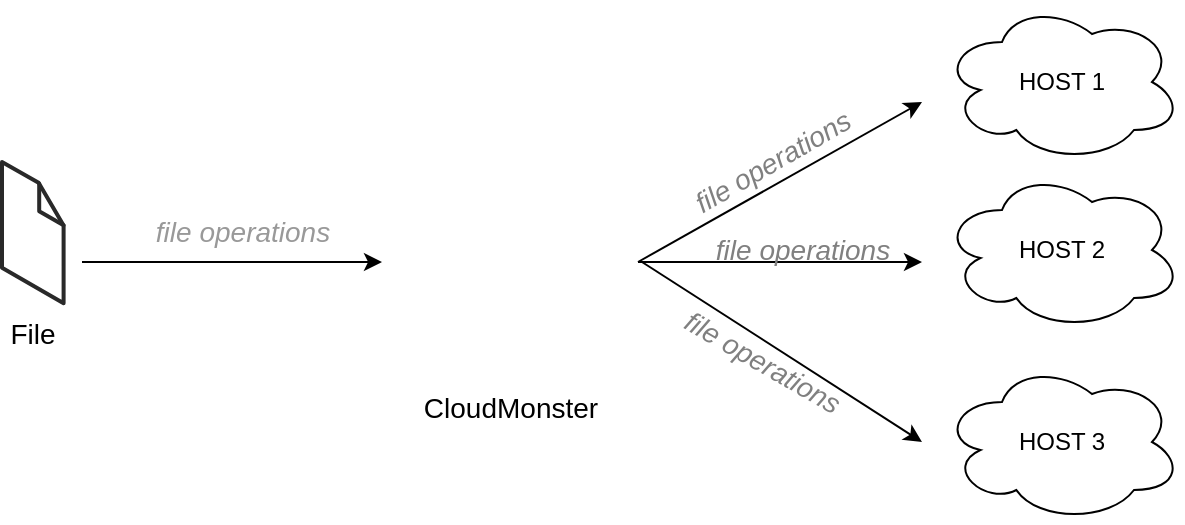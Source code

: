 <mxfile version="16.2.7" type="device" pages="2"><diagram id="tvg0KQpne46tNZ2uxisP" name="Page-1"><mxGraphModel dx="782" dy="468" grid="1" gridSize="10" guides="1" tooltips="1" connect="1" arrows="1" fold="1" page="1" pageScale="1" pageWidth="1100" pageHeight="850" background="#ffffff" math="0" shadow="0"><root><mxCell id="0"/><mxCell id="1" parent="0"/><mxCell id="1CuX7i_P3fJ4xk_pZhD_-1" value="&lt;font style=&quot;font-size: 14px&quot;&gt;File&lt;/font&gt;" style="verticalLabelPosition=bottom;html=1;verticalAlign=top;strokeWidth=1;align=center;outlineConnect=0;dashed=0;outlineConnect=0;shape=mxgraph.aws3d.file;aspect=fixed;strokeColor=#292929;" vertex="1" parent="1"><mxGeometry x="40" y="190" width="30.8" height="70.6" as="geometry"/></mxCell><mxCell id="1CuX7i_P3fJ4xk_pZhD_-3" value="" style="endArrow=classic;html=1;rounded=0;" edge="1" parent="1"><mxGeometry width="50" height="50" relative="1" as="geometry"><mxPoint x="80" y="240" as="sourcePoint"/><mxPoint x="230" y="240" as="targetPoint"/></mxGeometry></mxCell><mxCell id="1CuX7i_P3fJ4xk_pZhD_-4" value="&lt;font style=&quot;font-size: 14px&quot;&gt;CloudMonster&lt;/font&gt;" style="shape=image;html=1;verticalAlign=top;verticalLabelPosition=bottom;labelBackgroundColor=#ffffff;imageAspect=0;aspect=fixed;image=https://cdn2.iconfinder.com/data/icons/halloween-scarry-hand-drawn-black-1/257/22-halloween-monster-scarry-eye-128.png" vertex="1" parent="1"><mxGeometry x="230" y="170" width="128" height="128" as="geometry"/></mxCell><mxCell id="1CuX7i_P3fJ4xk_pZhD_-6" value="HOST 1" style="ellipse;shape=cloud;whiteSpace=wrap;html=1;" vertex="1" parent="1"><mxGeometry x="510" y="110" width="120" height="80" as="geometry"/></mxCell><mxCell id="1CuX7i_P3fJ4xk_pZhD_-7" value="HOST 2" style="ellipse;shape=cloud;whiteSpace=wrap;html=1;" vertex="1" parent="1"><mxGeometry x="510" y="194" width="120" height="80" as="geometry"/></mxCell><mxCell id="1CuX7i_P3fJ4xk_pZhD_-8" value="HOST 3&lt;br&gt;" style="ellipse;shape=cloud;whiteSpace=wrap;html=1;" vertex="1" parent="1"><mxGeometry x="510" y="290" width="120" height="80" as="geometry"/></mxCell><mxCell id="1CuX7i_P3fJ4xk_pZhD_-9" value="" style="endArrow=classic;html=1;rounded=0;" edge="1" parent="1"><mxGeometry width="50" height="50" relative="1" as="geometry"><mxPoint x="358" y="240" as="sourcePoint"/><mxPoint x="500" y="160" as="targetPoint"/></mxGeometry></mxCell><mxCell id="1CuX7i_P3fJ4xk_pZhD_-10" value="" style="endArrow=classic;html=1;rounded=0;" edge="1" parent="1"><mxGeometry width="50" height="50" relative="1" as="geometry"><mxPoint x="358" y="240" as="sourcePoint"/><mxPoint x="500" y="240" as="targetPoint"/></mxGeometry></mxCell><mxCell id="1CuX7i_P3fJ4xk_pZhD_-11" value="" style="endArrow=classic;html=1;rounded=0;" edge="1" parent="1"><mxGeometry width="50" height="50" relative="1" as="geometry"><mxPoint x="360" y="240" as="sourcePoint"/><mxPoint x="500" y="330" as="targetPoint"/></mxGeometry></mxCell><mxCell id="1CuX7i_P3fJ4xk_pZhD_-17" value="&lt;i&gt;&lt;font color=&quot;#999999&quot;&gt;file operations&lt;/font&gt;&lt;/i&gt;" style="text;html=1;align=center;verticalAlign=middle;resizable=0;points=[];autosize=1;strokeColor=none;fillColor=none;fontSize=14;" vertex="1" parent="1"><mxGeometry x="110" y="215.3" width="100" height="20" as="geometry"/></mxCell><mxCell id="1CuX7i_P3fJ4xk_pZhD_-18" value="&lt;i&gt;&lt;font color=&quot;#808080&quot;&gt;file operations&lt;/font&gt;&lt;/i&gt;" style="text;html=1;align=center;verticalAlign=middle;resizable=0;points=[];autosize=1;strokeColor=none;fillColor=none;fontSize=14;rotation=-30;" vertex="1" parent="1"><mxGeometry x="375" y="180" width="100" height="20" as="geometry"/></mxCell><mxCell id="1CuX7i_P3fJ4xk_pZhD_-19" value="&lt;i&gt;&lt;font color=&quot;#808080&quot;&gt;file operations&lt;/font&gt;&lt;/i&gt;" style="text;html=1;align=center;verticalAlign=middle;resizable=0;points=[];autosize=1;strokeColor=none;fillColor=none;fontSize=14;rotation=0;" vertex="1" parent="1"><mxGeometry x="390" y="224" width="100" height="20" as="geometry"/></mxCell><mxCell id="1CuX7i_P3fJ4xk_pZhD_-21" value="&lt;i&gt;&lt;font color=&quot;#808080&quot;&gt;file operations&lt;/font&gt;&lt;/i&gt;" style="text;html=1;align=center;verticalAlign=middle;resizable=0;points=[];autosize=1;strokeColor=none;fillColor=none;fontSize=14;rotation=30;" vertex="1" parent="1"><mxGeometry x="370" y="280" width="100" height="20" as="geometry"/></mxCell></root></mxGraphModel></diagram><diagram id="Kgk8q6ZL05tdXFSGp2u0" name="Page-2"><mxGraphModel dx="782" dy="468" grid="1" gridSize="10" guides="1" tooltips="1" connect="1" arrows="1" fold="1" page="1" pageScale="1" pageWidth="1100" pageHeight="850" math="0" shadow="0"><root><mxCell id="7BNBiwYpDhvqUVsxHQh0-0"/><mxCell id="7BNBiwYpDhvqUVsxHQh0-1" parent="7BNBiwYpDhvqUVsxHQh0-0"/><mxCell id="lKrHEIIScK4GtilHhdAb-0" value="&lt;b&gt;&lt;font color=&quot;#000000&quot;&gt;&amp;nbsp;Google Drive&lt;/font&gt;&lt;/b&gt;" style="ellipse;shape=cloud;whiteSpace=wrap;html=1;fontSize=14;fontColor=#808080;" vertex="1" parent="7BNBiwYpDhvqUVsxHQh0-1"><mxGeometry x="50" y="150" width="120" height="80" as="geometry"/></mxCell><mxCell id="akFNogOK_WO52PU3Pk-8-0" value="&lt;b&gt;&lt;font color=&quot;#000000&quot;&gt;OneDrive&lt;/font&gt;&lt;/b&gt;" style="ellipse;shape=cloud;whiteSpace=wrap;html=1;fontSize=14;fontColor=#808080;" vertex="1" parent="7BNBiwYpDhvqUVsxHQh0-1"><mxGeometry x="50" y="240" width="120" height="80" as="geometry"/></mxCell><mxCell id="akFNogOK_WO52PU3Pk-8-1" value="&lt;b&gt;&lt;font color=&quot;#000000&quot;&gt;DropBox&lt;/font&gt;&lt;/b&gt;" style="ellipse;shape=cloud;whiteSpace=wrap;html=1;fontSize=14;fontColor=#808080;" vertex="1" parent="7BNBiwYpDhvqUVsxHQh0-1"><mxGeometry x="50" y="330" width="120" height="80" as="geometry"/></mxCell><mxCell id="y6YCKX3QHFike4wiwahA-0" value="" style="endArrow=classic;html=1;rounded=0;fontSize=14;fontColor=#808080;" edge="1" parent="7BNBiwYpDhvqUVsxHQh0-1"><mxGeometry width="50" height="50" relative="1" as="geometry"><mxPoint x="180" y="290" as="sourcePoint"/><mxPoint x="330" y="290" as="targetPoint"/></mxGeometry></mxCell><mxCell id="y6YCKX3QHFike4wiwahA-1" value="" style="endArrow=classic;html=1;rounded=0;fontSize=14;fontColor=#808080;" edge="1" parent="7BNBiwYpDhvqUVsxHQh0-1"><mxGeometry width="50" height="50" relative="1" as="geometry"><mxPoint x="180" y="210" as="sourcePoint"/><mxPoint x="330" y="280" as="targetPoint"/></mxGeometry></mxCell><mxCell id="SE-gocA0fuF3ydJsNgvA-7" value="&lt;font color=&quot;#808080&quot;&gt;Download&lt;/font&gt;" style="edgeLabel;html=1;align=center;verticalAlign=middle;resizable=0;points=[];fontSize=14;fontColor=#000000;rotation=25;" vertex="1" connectable="0" parent="y6YCKX3QHFike4wiwahA-1"><mxGeometry x="-0.232" y="2" relative="1" as="geometry"><mxPoint x="11" y="-5" as="offset"/></mxGeometry></mxCell><mxCell id="SE-gocA0fuF3ydJsNgvA-8" value="Download" style="edgeLabel;html=1;align=center;verticalAlign=middle;resizable=0;points=[];fontSize=14;fontColor=#808080;rotation=0;" vertex="1" connectable="0" parent="y6YCKX3QHFike4wiwahA-1"><mxGeometry x="-0.232" y="2" relative="1" as="geometry"><mxPoint x="1" y="45" as="offset"/></mxGeometry></mxCell><mxCell id="SE-gocA0fuF3ydJsNgvA-9" value="&lt;font color=&quot;#808080&quot;&gt;Download&lt;/font&gt;" style="edgeLabel;html=1;align=center;verticalAlign=middle;resizable=0;points=[];fontSize=14;fontColor=#000000;rotation=-25;" vertex="1" connectable="0" parent="y6YCKX3QHFike4wiwahA-1"><mxGeometry x="-0.232" y="2" relative="1" as="geometry"><mxPoint x="1" y="95" as="offset"/></mxGeometry></mxCell><mxCell id="SE-gocA0fuF3ydJsNgvA-10" value="&lt;font color=&quot;#808080&quot;&gt;Upload&lt;/font&gt;" style="edgeLabel;html=1;align=center;verticalAlign=middle;resizable=0;points=[];fontSize=14;fontColor=#000000;rotation=-25;" vertex="1" connectable="0" parent="y6YCKX3QHFike4wiwahA-1"><mxGeometry x="-0.232" y="2" relative="1" as="geometry"><mxPoint x="281" y="-5" as="offset"/></mxGeometry></mxCell><mxCell id="SE-gocA0fuF3ydJsNgvA-11" value="&lt;font color=&quot;#808080&quot;&gt;Upload&lt;/font&gt;" style="edgeLabel;html=1;align=center;verticalAlign=middle;resizable=0;points=[];fontSize=14;fontColor=#000000;rotation=0;" vertex="1" connectable="0" parent="y6YCKX3QHFike4wiwahA-1"><mxGeometry x="-0.232" y="2" relative="1" as="geometry"><mxPoint x="301" y="35" as="offset"/></mxGeometry></mxCell><mxCell id="SE-gocA0fuF3ydJsNgvA-12" value="&lt;font color=&quot;#808080&quot;&gt;Upload&lt;/font&gt;" style="edgeLabel;html=1;align=center;verticalAlign=middle;resizable=0;points=[];fontSize=14;fontColor=#000000;rotation=30;" vertex="1" connectable="0" parent="y6YCKX3QHFike4wiwahA-1"><mxGeometry x="-0.232" y="2" relative="1" as="geometry"><mxPoint x="301" y="85" as="offset"/></mxGeometry></mxCell><mxCell id="y6YCKX3QHFike4wiwahA-2" value="" style="endArrow=classic;html=1;rounded=0;fontSize=14;fontColor=#808080;" edge="1" parent="7BNBiwYpDhvqUVsxHQh0-1"><mxGeometry width="50" height="50" relative="1" as="geometry"><mxPoint x="180" y="370" as="sourcePoint"/><mxPoint x="330" y="300" as="targetPoint"/></mxGeometry></mxCell><mxCell id="y6YCKX3QHFike4wiwahA-3" value="&lt;font color=&quot;#000000&quot;&gt;CloudMonster&lt;/font&gt;" style="shape=image;html=1;verticalAlign=top;verticalLabelPosition=bottom;labelBackgroundColor=#ffffff;imageAspect=0;aspect=fixed;image=https://cdn2.iconfinder.com/data/icons/halloween-scarry-hand-drawn-black-1/257/22-halloween-monster-scarry-eye-128.png;fontSize=14;fontColor=#808080;" vertex="1" parent="7BNBiwYpDhvqUVsxHQh0-1"><mxGeometry x="330" y="216" width="128" height="128" as="geometry"/></mxCell><mxCell id="SE-gocA0fuF3ydJsNgvA-0" value="&lt;font color=&quot;#000000&quot;&gt;HOST 1&lt;/font&gt;" style="ellipse;shape=cloud;whiteSpace=wrap;html=1;fontSize=14;fontColor=#808080;" vertex="1" parent="7BNBiwYpDhvqUVsxHQh0-1"><mxGeometry x="600" y="150" width="120" height="80" as="geometry"/></mxCell><mxCell id="SE-gocA0fuF3ydJsNgvA-1" value="&lt;font color=&quot;#000000&quot;&gt;HOST 2&lt;/font&gt;" style="ellipse;shape=cloud;whiteSpace=wrap;html=1;fontSize=14;fontColor=#808080;" vertex="1" parent="7BNBiwYpDhvqUVsxHQh0-1"><mxGeometry x="600" y="240" width="120" height="80" as="geometry"/></mxCell><mxCell id="SE-gocA0fuF3ydJsNgvA-2" value="&lt;font color=&quot;#000000&quot;&gt;HOST 3&lt;/font&gt;" style="ellipse;shape=cloud;whiteSpace=wrap;html=1;fontSize=14;fontColor=#808080;strokeColor=#000000;" vertex="1" parent="7BNBiwYpDhvqUVsxHQh0-1"><mxGeometry x="600" y="330" width="120" height="80" as="geometry"/></mxCell><mxCell id="SE-gocA0fuF3ydJsNgvA-3" value="" style="endArrow=classic;html=1;rounded=0;fontSize=14;fontColor=#808080;" edge="1" parent="7BNBiwYpDhvqUVsxHQh0-1"><mxGeometry width="50" height="50" relative="1" as="geometry"><mxPoint x="458" y="279.5" as="sourcePoint"/><mxPoint x="590" y="210" as="targetPoint"/></mxGeometry></mxCell><mxCell id="SE-gocA0fuF3ydJsNgvA-4" value="" style="endArrow=classic;html=1;rounded=0;fontSize=14;fontColor=#808080;" edge="1" parent="7BNBiwYpDhvqUVsxHQh0-1" source="y6YCKX3QHFike4wiwahA-3"><mxGeometry width="50" height="50" relative="1" as="geometry"><mxPoint x="460" y="280" as="sourcePoint"/><mxPoint x="590" y="280" as="targetPoint"/></mxGeometry></mxCell><mxCell id="SE-gocA0fuF3ydJsNgvA-5" value="" style="endArrow=classic;html=1;rounded=0;fontSize=14;fontColor=#808080;" edge="1" parent="7BNBiwYpDhvqUVsxHQh0-1"><mxGeometry width="50" height="50" relative="1" as="geometry"><mxPoint x="460" y="280" as="sourcePoint"/><mxPoint x="590" y="370" as="targetPoint"/></mxGeometry></mxCell></root></mxGraphModel></diagram></mxfile>